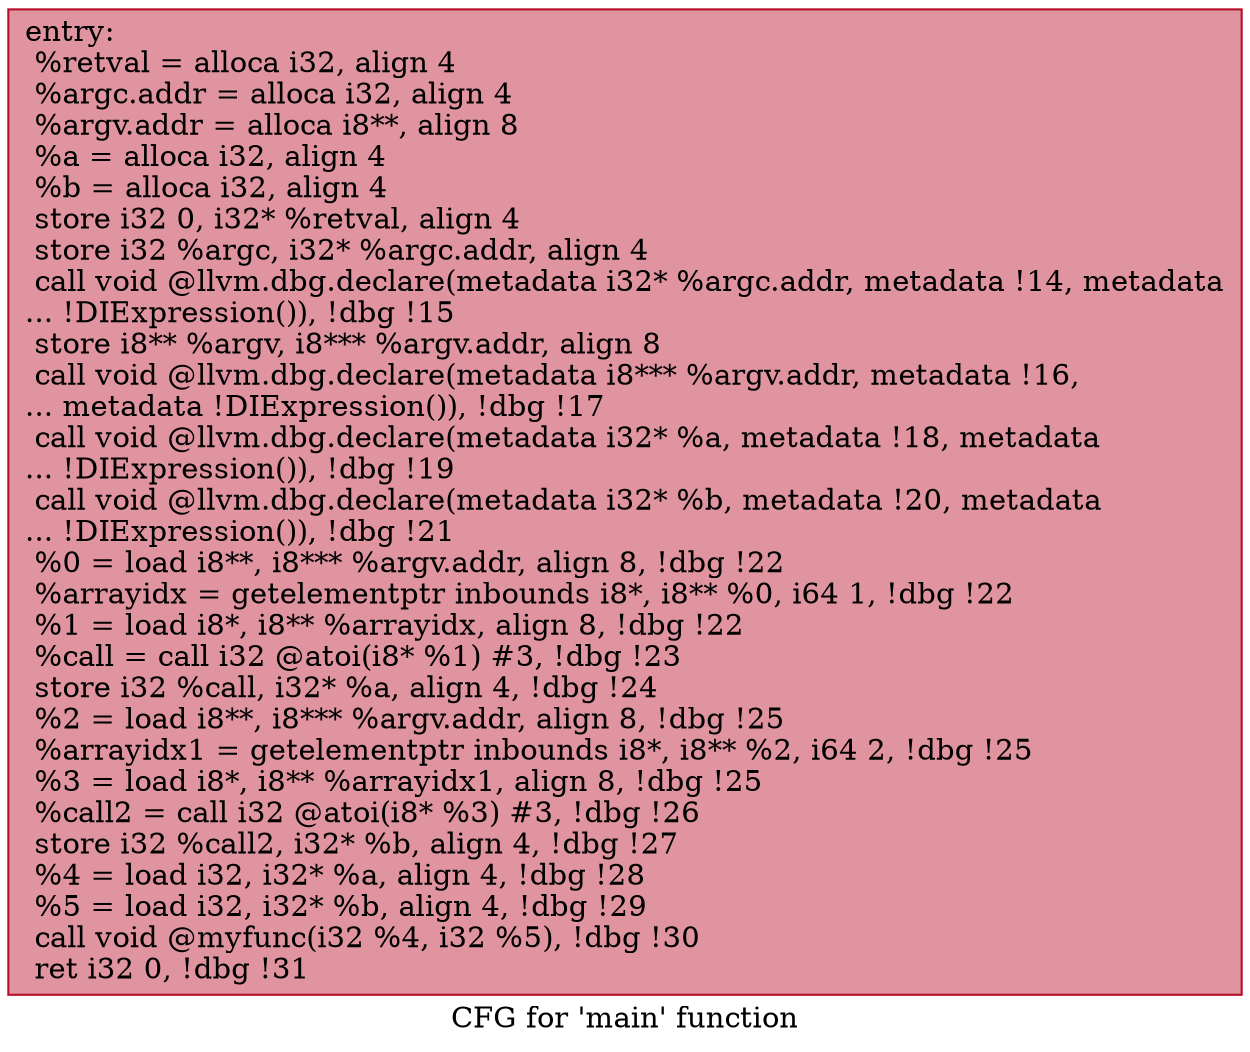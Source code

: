 digraph "CFG for 'main' function" {
	label="CFG for 'main' function";

	Node0x55eb881c1560 [shape=record,color="#b70d28ff", style=filled, fillcolor="#b70d2870",label="{entry:\l  %retval = alloca i32, align 4\l  %argc.addr = alloca i32, align 4\l  %argv.addr = alloca i8**, align 8\l  %a = alloca i32, align 4\l  %b = alloca i32, align 4\l  store i32 0, i32* %retval, align 4\l  store i32 %argc, i32* %argc.addr, align 4\l  call void @llvm.dbg.declare(metadata i32* %argc.addr, metadata !14, metadata\l... !DIExpression()), !dbg !15\l  store i8** %argv, i8*** %argv.addr, align 8\l  call void @llvm.dbg.declare(metadata i8*** %argv.addr, metadata !16,\l... metadata !DIExpression()), !dbg !17\l  call void @llvm.dbg.declare(metadata i32* %a, metadata !18, metadata\l... !DIExpression()), !dbg !19\l  call void @llvm.dbg.declare(metadata i32* %b, metadata !20, metadata\l... !DIExpression()), !dbg !21\l  %0 = load i8**, i8*** %argv.addr, align 8, !dbg !22\l  %arrayidx = getelementptr inbounds i8*, i8** %0, i64 1, !dbg !22\l  %1 = load i8*, i8** %arrayidx, align 8, !dbg !22\l  %call = call i32 @atoi(i8* %1) #3, !dbg !23\l  store i32 %call, i32* %a, align 4, !dbg !24\l  %2 = load i8**, i8*** %argv.addr, align 8, !dbg !25\l  %arrayidx1 = getelementptr inbounds i8*, i8** %2, i64 2, !dbg !25\l  %3 = load i8*, i8** %arrayidx1, align 8, !dbg !25\l  %call2 = call i32 @atoi(i8* %3) #3, !dbg !26\l  store i32 %call2, i32* %b, align 4, !dbg !27\l  %4 = load i32, i32* %a, align 4, !dbg !28\l  %5 = load i32, i32* %b, align 4, !dbg !29\l  call void @myfunc(i32 %4, i32 %5), !dbg !30\l  ret i32 0, !dbg !31\l}"];
}
